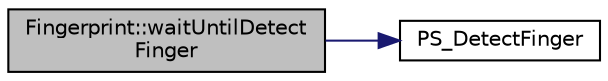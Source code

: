 digraph "Fingerprint::waitUntilDetectFinger"
{
  edge [fontname="Helvetica",fontsize="10",labelfontname="Helvetica",labelfontsize="10"];
  node [fontname="Helvetica",fontsize="10",shape=record];
  rankdir="LR";
  Node1 [label="Fingerprint::waitUntilDetect\lFinger",height=0.2,width=0.4,color="black", fillcolor="grey75", style="filled", fontcolor="black"];
  Node1 -> Node2 [color="midnightblue",fontsize="10",style="solid",fontname="Helvetica"];
  Node2 [label="PS_DetectFinger",height=0.2,width=0.4,color="black", fillcolor="white", style="filled",URL="$as608_8c.html#afba869bff98f6cbdbfd50eebf101e9d1"];
}
